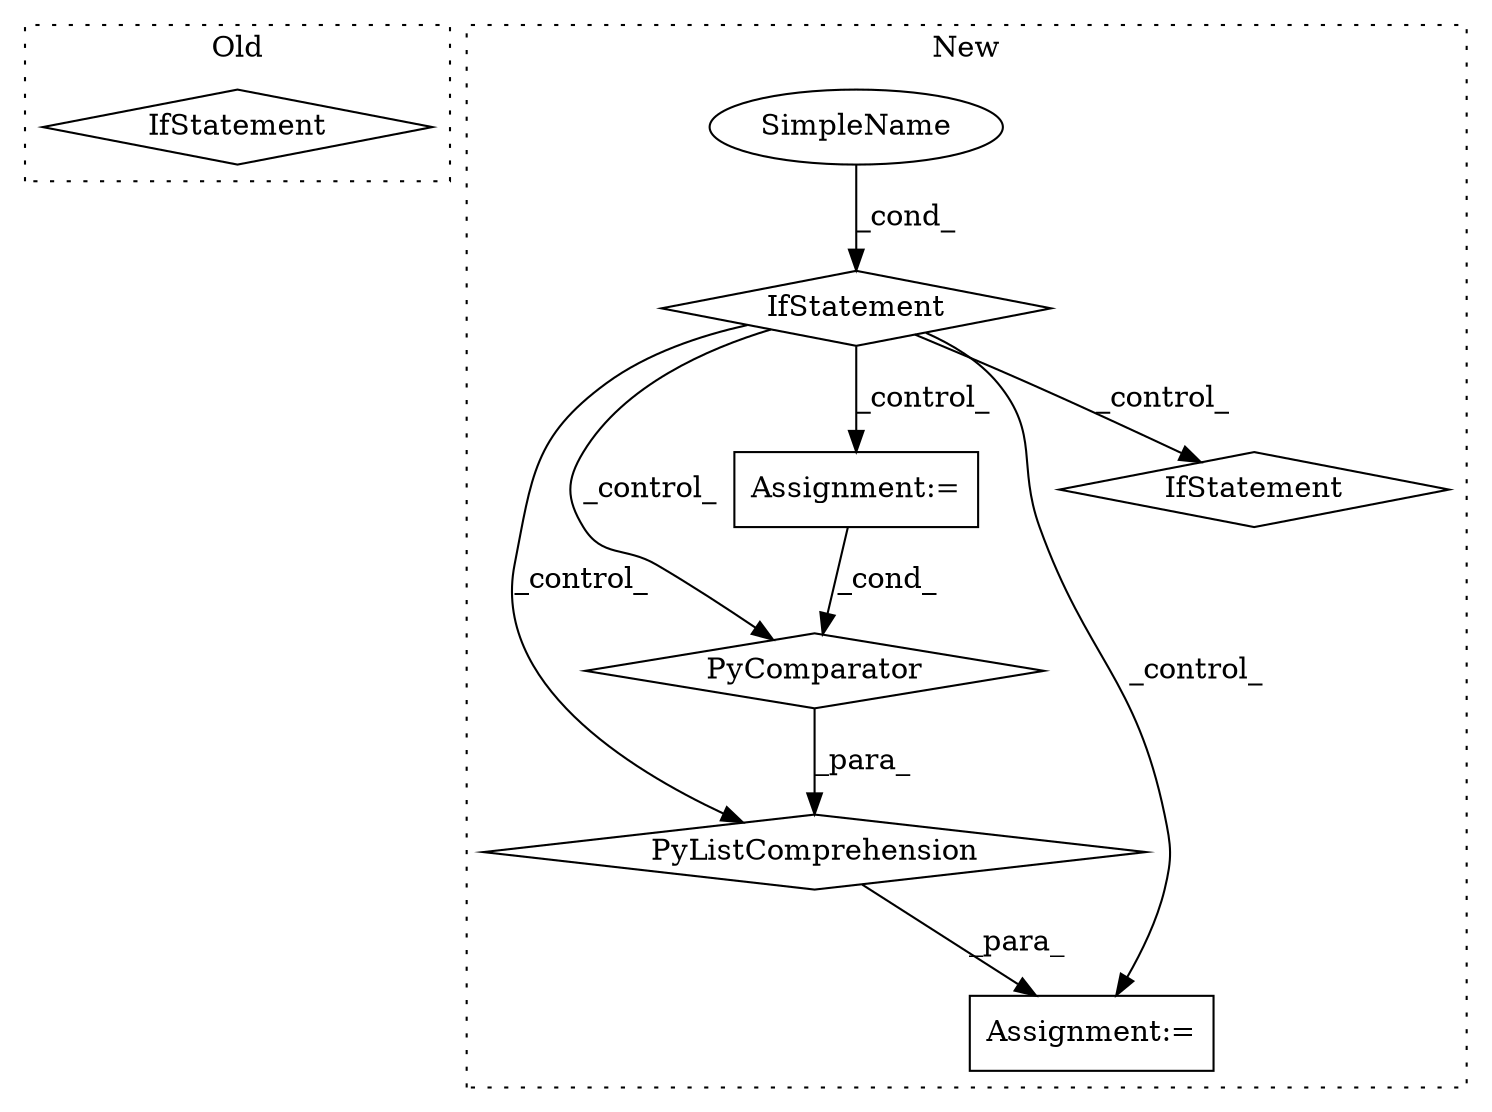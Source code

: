 digraph G {
subgraph cluster0 {
1 [label="IfStatement" a="25" s="329" l="3" shape="diamond"];
label = "Old";
style="dotted";
}
subgraph cluster1 {
2 [label="PyListComprehension" a="109" s="594" l="146" shape="diamond"];
3 [label="PyComparator" a="113" s="694" l="38" shape="diamond"];
4 [label="SimpleName" a="42" s="" l="" shape="ellipse"];
5 [label="IfStatement" a="25" s="245,306" l="4,2" shape="diamond"];
6 [label="Assignment:=" a="7" s="694" l="38" shape="box"];
7 [label="Assignment:=" a="7" s="582" l="12" shape="box"];
8 [label="IfStatement" a="25" s="694" l="38" shape="diamond"];
label = "New";
style="dotted";
}
2 -> 7 [label="_para_"];
3 -> 2 [label="_para_"];
4 -> 5 [label="_cond_"];
5 -> 7 [label="_control_"];
5 -> 2 [label="_control_"];
5 -> 6 [label="_control_"];
5 -> 3 [label="_control_"];
5 -> 8 [label="_control_"];
6 -> 3 [label="_cond_"];
}